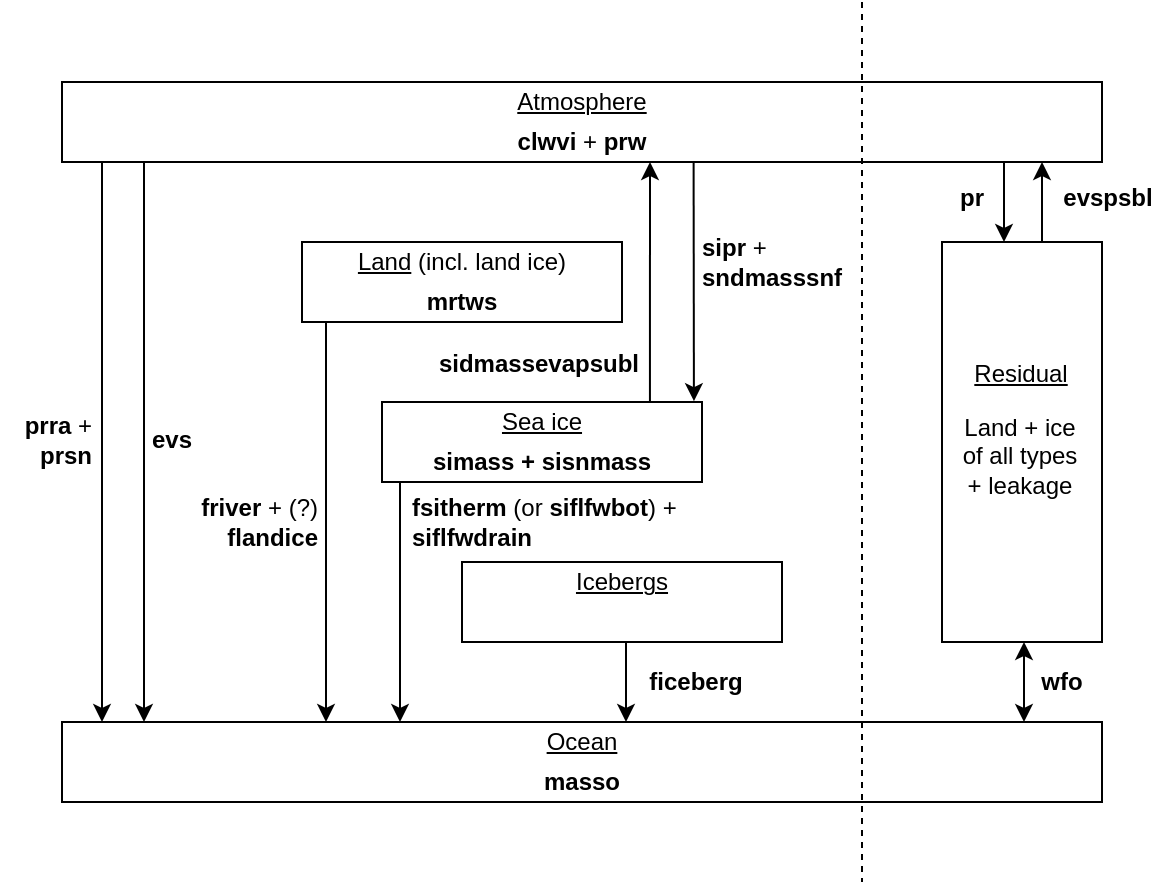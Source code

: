 <mxfile version="12.7.1" type="device"><diagram id="BZSKVj1mFTwo1W4HkWOb" name="Page-1"><mxGraphModel dx="815" dy="401" grid="1" gridSize="10" guides="1" tooltips="1" connect="1" arrows="1" fold="1" page="1" pageScale="1" pageWidth="850" pageHeight="1100" math="0" shadow="0"><root><mxCell id="0"/><mxCell id="1" parent="0"/><mxCell id="bGt34k4nD9c9mvwyjUff-1" value="" style="rounded=0;whiteSpace=wrap;html=1;" vertex="1" parent="1"><mxGeometry x="120" y="200" width="520" height="40" as="geometry"/></mxCell><mxCell id="bGt34k4nD9c9mvwyjUff-2" value="&lt;div align=&quot;center&quot;&gt;&lt;u&gt;Atmosphere&lt;/u&gt;&lt;/div&gt;" style="text;html=1;strokeColor=none;fillColor=none;align=center;verticalAlign=middle;whiteSpace=wrap;rounded=0;" vertex="1" parent="1"><mxGeometry x="120" y="200" width="520" height="20" as="geometry"/></mxCell><mxCell id="bGt34k4nD9c9mvwyjUff-3" value="&lt;div align=&quot;center&quot;&gt;&lt;b&gt;clwvi&lt;/b&gt; + &lt;b&gt;prw&lt;/b&gt;&lt;/div&gt;" style="text;html=1;strokeColor=none;fillColor=none;align=center;verticalAlign=middle;whiteSpace=wrap;rounded=0;" vertex="1" parent="1"><mxGeometry x="120" y="220" width="520" height="20" as="geometry"/></mxCell><mxCell id="bGt34k4nD9c9mvwyjUff-7" value="" style="rounded=0;whiteSpace=wrap;html=1;" vertex="1" parent="1"><mxGeometry x="120" y="520" width="520" height="40" as="geometry"/></mxCell><mxCell id="bGt34k4nD9c9mvwyjUff-8" value="&lt;u&gt;Ocean&lt;/u&gt;" style="text;html=1;strokeColor=none;fillColor=none;align=center;verticalAlign=middle;whiteSpace=wrap;rounded=0;" vertex="1" parent="1"><mxGeometry x="120" y="520" width="520" height="20" as="geometry"/></mxCell><mxCell id="bGt34k4nD9c9mvwyjUff-9" value="&lt;div align=&quot;center&quot;&gt;&lt;b&gt;masso&lt;/b&gt;&lt;br&gt;&lt;/div&gt;" style="text;html=1;strokeColor=none;fillColor=none;align=center;verticalAlign=middle;whiteSpace=wrap;rounded=0;" vertex="1" parent="1"><mxGeometry x="120" y="540" width="520" height="20" as="geometry"/></mxCell><mxCell id="bGt34k4nD9c9mvwyjUff-13" value="" style="rounded=0;whiteSpace=wrap;html=1;" vertex="1" parent="1"><mxGeometry x="240" y="280" width="160" height="40" as="geometry"/></mxCell><mxCell id="bGt34k4nD9c9mvwyjUff-14" value="&lt;u&gt;Land&lt;/u&gt; (incl. land ice)" style="text;html=1;strokeColor=none;fillColor=none;align=center;verticalAlign=middle;whiteSpace=wrap;rounded=0;" vertex="1" parent="1"><mxGeometry x="240" y="280" width="160" height="20" as="geometry"/></mxCell><mxCell id="bGt34k4nD9c9mvwyjUff-15" value="&lt;div align=&quot;center&quot;&gt;&lt;b&gt;mrtws&lt;/b&gt;&lt;/div&gt;" style="text;html=1;strokeColor=none;fillColor=none;align=center;verticalAlign=middle;whiteSpace=wrap;rounded=0;" vertex="1" parent="1"><mxGeometry x="240" y="300" width="160" height="20" as="geometry"/></mxCell><mxCell id="bGt34k4nD9c9mvwyjUff-19" value="&lt;div align=&quot;right&quot;&gt;&lt;b&gt;prra&lt;/b&gt; + &lt;b&gt;prsn&lt;/b&gt;&lt;/div&gt;" style="text;html=1;strokeColor=none;fillColor=none;align=right;verticalAlign=middle;whiteSpace=wrap;rounded=0;" vertex="1" parent="1"><mxGeometry x="89" y="354" width="48" height="50" as="geometry"/></mxCell><mxCell id="bGt34k4nD9c9mvwyjUff-21" value="&lt;div align=&quot;left&quot;&gt;&lt;b&gt;evs&lt;/b&gt;&lt;/div&gt;" style="text;html=1;strokeColor=none;fillColor=none;align=left;verticalAlign=middle;whiteSpace=wrap;rounded=0;" vertex="1" parent="1"><mxGeometry x="163" y="369" width="40" height="20" as="geometry"/></mxCell><mxCell id="bGt34k4nD9c9mvwyjUff-23" value="&lt;div align=&quot;right&quot;&gt;&lt;b&gt;friver&lt;/b&gt; + (?) &lt;b&gt;flandice&lt;/b&gt;&lt;/div&gt;" style="text;html=1;strokeColor=none;fillColor=none;align=right;verticalAlign=middle;whiteSpace=wrap;rounded=0;" vertex="1" parent="1"><mxGeometry x="180" y="415" width="70" height="10" as="geometry"/></mxCell><mxCell id="bGt34k4nD9c9mvwyjUff-25" value="" style="rounded=0;whiteSpace=wrap;html=1;" vertex="1" parent="1"><mxGeometry x="280" y="360" width="160" height="40" as="geometry"/></mxCell><mxCell id="bGt34k4nD9c9mvwyjUff-26" value="&lt;u&gt;Sea ice&lt;/u&gt;" style="text;html=1;strokeColor=none;fillColor=none;align=center;verticalAlign=middle;whiteSpace=wrap;rounded=0;" vertex="1" parent="1"><mxGeometry x="280" y="360" width="160" height="20" as="geometry"/></mxCell><mxCell id="bGt34k4nD9c9mvwyjUff-27" value="&lt;div align=&quot;center&quot;&gt;&lt;b&gt;simass + sisnmass&lt;br&gt;&lt;/b&gt;&lt;/div&gt;" style="text;html=1;strokeColor=none;fillColor=none;align=center;verticalAlign=middle;whiteSpace=wrap;rounded=0;" vertex="1" parent="1"><mxGeometry x="280" y="380" width="160" height="20" as="geometry"/></mxCell><mxCell id="bGt34k4nD9c9mvwyjUff-28" value="" style="rounded=0;whiteSpace=wrap;html=1;" vertex="1" parent="1"><mxGeometry x="320" y="440" width="160" height="40" as="geometry"/></mxCell><mxCell id="bGt34k4nD9c9mvwyjUff-29" value="&lt;u&gt;Icebergs&lt;/u&gt;" style="text;html=1;strokeColor=none;fillColor=none;align=center;verticalAlign=middle;whiteSpace=wrap;rounded=0;" vertex="1" parent="1"><mxGeometry x="320" y="440" width="160" height="20" as="geometry"/></mxCell><mxCell id="bGt34k4nD9c9mvwyjUff-33" value="" style="endArrow=classic;html=1;" edge="1" parent="1"><mxGeometry width="50" height="50" relative="1" as="geometry"><mxPoint x="402" y="480" as="sourcePoint"/><mxPoint x="402" y="520" as="targetPoint"/></mxGeometry></mxCell><mxCell id="bGt34k4nD9c9mvwyjUff-34" value="&lt;b&gt;ficeberg&lt;/b&gt;" style="text;html=1;strokeColor=none;fillColor=none;align=center;verticalAlign=middle;whiteSpace=wrap;rounded=0;" vertex="1" parent="1"><mxGeometry x="417" y="495" width="40" height="10" as="geometry"/></mxCell><mxCell id="bGt34k4nD9c9mvwyjUff-40" value="&lt;div align=&quot;left&quot;&gt;&lt;b&gt;fsitherm&lt;/b&gt; (or &lt;b&gt;siflfwbot&lt;/b&gt;) + &lt;b&gt;siflfwdrain&lt;/b&gt;&lt;/div&gt;" style="text;html=1;strokeColor=none;fillColor=none;align=left;verticalAlign=middle;whiteSpace=wrap;rounded=0;" vertex="1" parent="1"><mxGeometry x="293" y="410" width="140" height="20" as="geometry"/></mxCell><mxCell id="bGt34k4nD9c9mvwyjUff-44" value="" style="endArrow=classic;html=1;" edge="1" parent="1"><mxGeometry width="50" height="50" relative="1" as="geometry"><mxPoint x="591" y="240" as="sourcePoint"/><mxPoint x="591" y="280" as="targetPoint"/></mxGeometry></mxCell><mxCell id="bGt34k4nD9c9mvwyjUff-45" value="&lt;b&gt;pr&lt;/b&gt;" style="text;html=1;strokeColor=none;fillColor=none;align=center;verticalAlign=middle;whiteSpace=wrap;rounded=0;" vertex="1" parent="1"><mxGeometry x="555" y="248" width="40" height="20" as="geometry"/></mxCell><mxCell id="bGt34k4nD9c9mvwyjUff-46" value="" style="endArrow=classic;html=1;" edge="1" parent="1"><mxGeometry width="50" height="50" relative="1" as="geometry"><mxPoint x="610" y="280" as="sourcePoint"/><mxPoint x="610" y="240" as="targetPoint"/></mxGeometry></mxCell><mxCell id="bGt34k4nD9c9mvwyjUff-47" value="&lt;b&gt;evspsbl&lt;/b&gt;" style="text;html=1;strokeColor=none;fillColor=none;align=center;verticalAlign=middle;whiteSpace=wrap;rounded=0;" vertex="1" parent="1"><mxGeometry x="623" y="248" width="40" height="20" as="geometry"/></mxCell><mxCell id="bGt34k4nD9c9mvwyjUff-48" value="" style="endArrow=classic;startArrow=classic;html=1;exitX=0.875;exitY=0;exitDx=0;exitDy=0;exitPerimeter=0;" edge="1" parent="1"><mxGeometry width="50" height="50" relative="1" as="geometry"><mxPoint x="601" y="520" as="sourcePoint"/><mxPoint x="601" y="480" as="targetPoint"/></mxGeometry></mxCell><mxCell id="bGt34k4nD9c9mvwyjUff-49" value="&lt;b&gt;wfo&lt;/b&gt;" style="text;html=1;strokeColor=none;fillColor=none;align=center;verticalAlign=middle;whiteSpace=wrap;rounded=0;" vertex="1" parent="1"><mxGeometry x="600" y="490" width="40" height="20" as="geometry"/></mxCell><mxCell id="bGt34k4nD9c9mvwyjUff-54" value="" style="rounded=0;whiteSpace=wrap;html=1;" vertex="1" parent="1"><mxGeometry x="560" y="280" width="80" height="200" as="geometry"/></mxCell><mxCell id="bGt34k4nD9c9mvwyjUff-55" value="" style="endArrow=classic;html=1;exitX=0.635;exitY=1.179;exitDx=0;exitDy=0;exitPerimeter=0;entryX=0.906;entryY=-0.021;entryDx=0;entryDy=0;entryPerimeter=0;" edge="1" parent="1"><mxGeometry width="50" height="50" relative="1" as="geometry"><mxPoint x="435.8" y="239.58" as="sourcePoint"/><mxPoint x="435.96" y="359.58" as="targetPoint"/></mxGeometry></mxCell><mxCell id="bGt34k4nD9c9mvwyjUff-56" value="&lt;div align=&quot;left&quot;&gt;&lt;b&gt;sipr&lt;/b&gt; + &lt;b&gt;sndmasssnf&lt;/b&gt;&lt;/div&gt; " style="text;html=1;strokeColor=none;fillColor=none;align=left;verticalAlign=middle;whiteSpace=wrap;rounded=0;" vertex="1" parent="1"><mxGeometry x="438" y="280" width="40" height="20" as="geometry"/></mxCell><mxCell id="bGt34k4nD9c9mvwyjUff-57" value="" style="endArrow=classic;html=1;exitX=0.856;exitY=0;exitDx=0;exitDy=0;exitPerimeter=0;" edge="1" parent="1"><mxGeometry width="50" height="50" relative="1" as="geometry"><mxPoint x="413.96" y="360" as="sourcePoint"/><mxPoint x="414" y="240" as="targetPoint"/></mxGeometry></mxCell><mxCell id="bGt34k4nD9c9mvwyjUff-59" value="&lt;b&gt;sidmassevapsubl&lt;/b&gt;" style="text;html=1;align=center;verticalAlign=middle;resizable=0;points=[];autosize=1;" vertex="1" parent="1"><mxGeometry x="298" y="331" width="120" height="20" as="geometry"/></mxCell><mxCell id="bGt34k4nD9c9mvwyjUff-60" value="" style="endArrow=classic;html=1;exitX=0;exitY=1;exitDx=0;exitDy=0;" edge="1" parent="1"><mxGeometry width="50" height="50" relative="1" as="geometry"><mxPoint x="289.0" y="400" as="sourcePoint"/><mxPoint x="289" y="520" as="targetPoint"/></mxGeometry></mxCell><mxCell id="bGt34k4nD9c9mvwyjUff-61" value="" style="endArrow=classic;html=1;exitX=0;exitY=1;exitDx=0;exitDy=0;" edge="1" parent="1"><mxGeometry width="50" height="50" relative="1" as="geometry"><mxPoint x="252.0" y="320" as="sourcePoint"/><mxPoint x="252" y="520" as="targetPoint"/></mxGeometry></mxCell><mxCell id="bGt34k4nD9c9mvwyjUff-62" value="" style="endArrow=classic;html=1;exitX=0;exitY=1;exitDx=0;exitDy=0;" edge="1" parent="1"><mxGeometry width="50" height="50" relative="1" as="geometry"><mxPoint x="140" y="240" as="sourcePoint"/><mxPoint x="140" y="520" as="targetPoint"/></mxGeometry></mxCell><mxCell id="bGt34k4nD9c9mvwyjUff-63" value="" style="endArrow=classic;html=1;" edge="1" parent="1"><mxGeometry width="50" height="50" relative="1" as="geometry"><mxPoint x="161" y="240" as="sourcePoint"/><mxPoint x="161" y="520" as="targetPoint"/></mxGeometry></mxCell><mxCell id="bGt34k4nD9c9mvwyjUff-64" value="Land + ice of all types + leakage" style="text;html=1;strokeColor=none;fillColor=none;align=center;verticalAlign=middle;whiteSpace=wrap;rounded=0;" vertex="1" parent="1"><mxGeometry x="569" y="377" width="60" height="20" as="geometry"/></mxCell><mxCell id="bGt34k4nD9c9mvwyjUff-65" value="&lt;u&gt;Residual&lt;/u&gt;" style="text;html=1;align=center;verticalAlign=middle;resizable=0;points=[];autosize=1;" vertex="1" parent="1"><mxGeometry x="569" y="336" width="60" height="20" as="geometry"/></mxCell><mxCell id="bGt34k4nD9c9mvwyjUff-66" value="" style="endArrow=none;dashed=1;html=1;" edge="1" parent="1"><mxGeometry width="50" height="50" relative="1" as="geometry"><mxPoint x="520" y="160" as="sourcePoint"/><mxPoint x="520" y="600" as="targetPoint"/></mxGeometry></mxCell></root></mxGraphModel></diagram></mxfile>